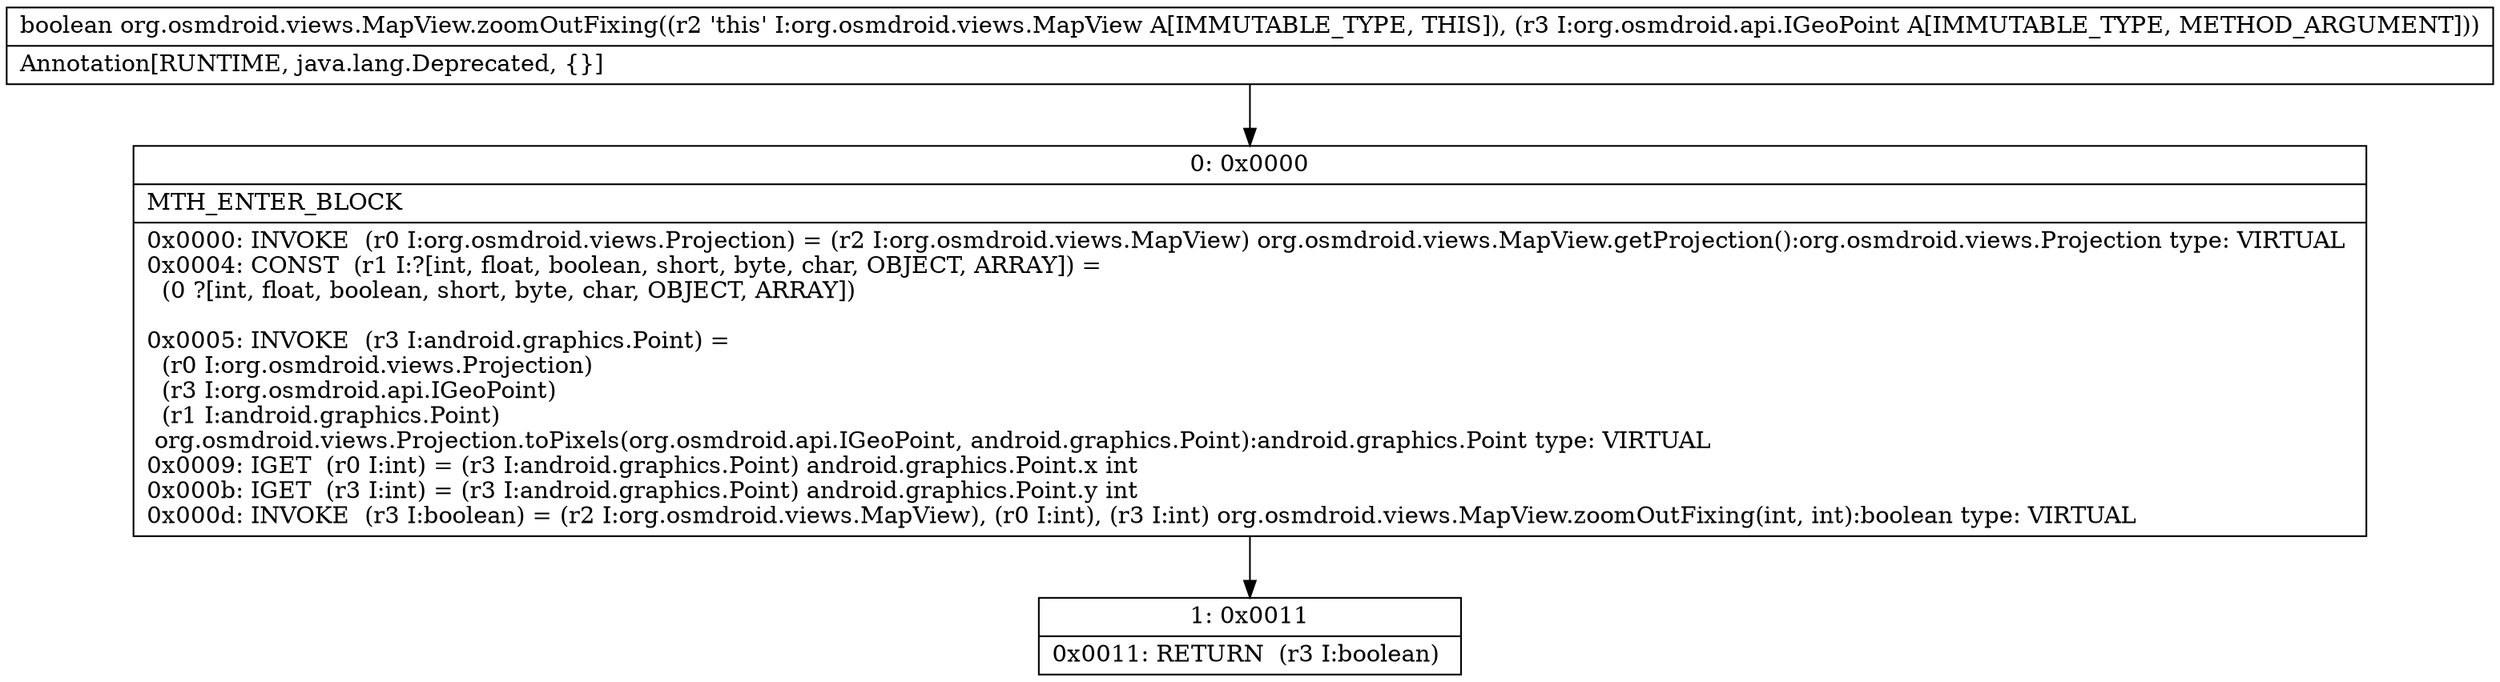 digraph "CFG fororg.osmdroid.views.MapView.zoomOutFixing(Lorg\/osmdroid\/api\/IGeoPoint;)Z" {
Node_0 [shape=record,label="{0\:\ 0x0000|MTH_ENTER_BLOCK\l|0x0000: INVOKE  (r0 I:org.osmdroid.views.Projection) = (r2 I:org.osmdroid.views.MapView) org.osmdroid.views.MapView.getProjection():org.osmdroid.views.Projection type: VIRTUAL \l0x0004: CONST  (r1 I:?[int, float, boolean, short, byte, char, OBJECT, ARRAY]) = \l  (0 ?[int, float, boolean, short, byte, char, OBJECT, ARRAY])\l \l0x0005: INVOKE  (r3 I:android.graphics.Point) = \l  (r0 I:org.osmdroid.views.Projection)\l  (r3 I:org.osmdroid.api.IGeoPoint)\l  (r1 I:android.graphics.Point)\l org.osmdroid.views.Projection.toPixels(org.osmdroid.api.IGeoPoint, android.graphics.Point):android.graphics.Point type: VIRTUAL \l0x0009: IGET  (r0 I:int) = (r3 I:android.graphics.Point) android.graphics.Point.x int \l0x000b: IGET  (r3 I:int) = (r3 I:android.graphics.Point) android.graphics.Point.y int \l0x000d: INVOKE  (r3 I:boolean) = (r2 I:org.osmdroid.views.MapView), (r0 I:int), (r3 I:int) org.osmdroid.views.MapView.zoomOutFixing(int, int):boolean type: VIRTUAL \l}"];
Node_1 [shape=record,label="{1\:\ 0x0011|0x0011: RETURN  (r3 I:boolean) \l}"];
MethodNode[shape=record,label="{boolean org.osmdroid.views.MapView.zoomOutFixing((r2 'this' I:org.osmdroid.views.MapView A[IMMUTABLE_TYPE, THIS]), (r3 I:org.osmdroid.api.IGeoPoint A[IMMUTABLE_TYPE, METHOD_ARGUMENT]))  | Annotation[RUNTIME, java.lang.Deprecated, \{\}]\l}"];
MethodNode -> Node_0;
Node_0 -> Node_1;
}

